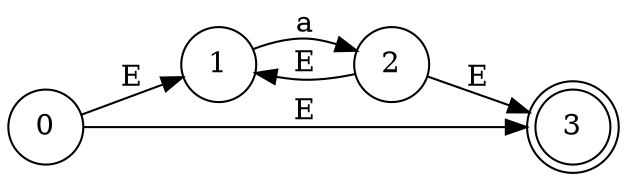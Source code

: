 // resultado
digraph NFA {
	graph [rankdir=LR]
	0 [shape=circle]
	1 [shape=circle]
	0 -> 1 [label=E]
	0 [shape=circle]
	3 [shape=doublecircle]
	0 -> 3 [label=E]
	1 [shape=circle]
	2 [shape=circle]
	1 -> 2 [label=a]
	2 [shape=circle]
	1 [shape=circle]
	2 -> 1 [label=E]
	2 [shape=circle]
	3 [shape=doublecircle]
	2 -> 3 [label=E]
}
